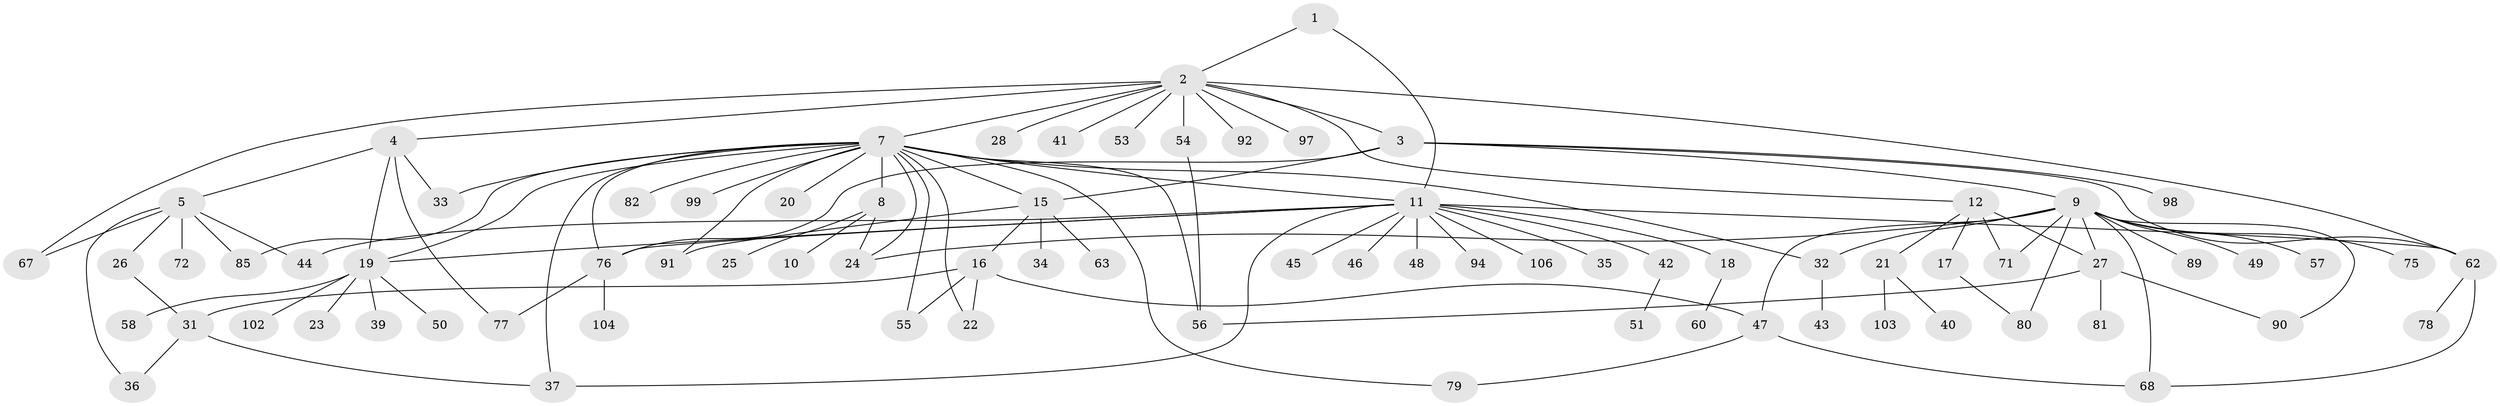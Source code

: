 // original degree distribution, {2: 0.2358490566037736, 14: 0.009433962264150943, 6: 0.02830188679245283, 7: 0.009433962264150943, 4: 0.05660377358490566, 5: 0.04716981132075472, 17: 0.009433962264150943, 12: 0.009433962264150943, 1: 0.41509433962264153, 13: 0.009433962264150943, 3: 0.16037735849056603, 9: 0.009433962264150943}
// Generated by graph-tools (version 1.1) at 2025/11/02/27/25 16:11:09]
// undirected, 79 vertices, 111 edges
graph export_dot {
graph [start="1"]
  node [color=gray90,style=filled];
  1;
  2 [super="+14"];
  3;
  4 [super="+29"];
  5 [super="+6"];
  7 [super="+66"];
  8 [super="+93"];
  9 [super="+70"];
  10;
  11 [super="+13"];
  12 [super="+88"];
  15 [super="+86"];
  16 [super="+105"];
  17 [super="+52"];
  18;
  19 [super="+61"];
  20 [super="+73"];
  21 [super="+101"];
  22 [super="+64"];
  23;
  24 [super="+95"];
  25;
  26;
  27 [super="+30"];
  28;
  31 [super="+38"];
  32;
  33;
  34;
  35;
  36 [super="+87"];
  37 [super="+100"];
  39;
  40;
  41;
  42;
  43;
  44;
  45 [super="+74"];
  46;
  47 [super="+69"];
  48;
  49 [super="+65"];
  50;
  51;
  53;
  54;
  55;
  56 [super="+59"];
  57;
  58;
  60;
  62 [super="+83"];
  63;
  67;
  68;
  71;
  72;
  75;
  76 [super="+96"];
  77;
  78;
  79;
  80 [super="+84"];
  81;
  82;
  85;
  89;
  90;
  91;
  92;
  94;
  97;
  98;
  99;
  102;
  103;
  104;
  106;
  1 -- 2;
  1 -- 11;
  2 -- 3;
  2 -- 4;
  2 -- 7;
  2 -- 12;
  2 -- 28;
  2 -- 41;
  2 -- 53;
  2 -- 54 [weight=2];
  2 -- 62;
  2 -- 67;
  2 -- 92;
  2 -- 97;
  3 -- 9;
  3 -- 15;
  3 -- 62;
  3 -- 98;
  3 -- 76;
  4 -- 5;
  4 -- 19;
  4 -- 33;
  4 -- 77 [weight=2];
  5 -- 72;
  5 -- 85;
  5 -- 67;
  5 -- 36;
  5 -- 26;
  5 -- 44;
  7 -- 8;
  7 -- 11;
  7 -- 19;
  7 -- 20;
  7 -- 22;
  7 -- 24;
  7 -- 33;
  7 -- 55;
  7 -- 76;
  7 -- 79;
  7 -- 85;
  7 -- 91;
  7 -- 99;
  7 -- 15;
  7 -- 32;
  7 -- 82;
  7 -- 37;
  7 -- 56;
  8 -- 10;
  8 -- 25;
  8 -- 24;
  9 -- 24;
  9 -- 27;
  9 -- 32;
  9 -- 47;
  9 -- 49;
  9 -- 57;
  9 -- 68;
  9 -- 71;
  9 -- 80;
  9 -- 90;
  9 -- 89;
  9 -- 75;
  11 -- 18;
  11 -- 35;
  11 -- 37;
  11 -- 44;
  11 -- 45;
  11 -- 46;
  11 -- 48;
  11 -- 62;
  11 -- 94;
  11 -- 106;
  11 -- 19;
  11 -- 42;
  11 -- 76;
  12 -- 17;
  12 -- 21;
  12 -- 27 [weight=2];
  12 -- 71;
  15 -- 16;
  15 -- 34;
  15 -- 63;
  15 -- 91;
  16 -- 22;
  16 -- 55;
  16 -- 31;
  16 -- 47;
  17 -- 80;
  18 -- 60;
  19 -- 23;
  19 -- 39;
  19 -- 50;
  19 -- 58;
  19 -- 102;
  21 -- 40;
  21 -- 103;
  26 -- 31;
  27 -- 81;
  27 -- 90;
  27 -- 56;
  31 -- 36;
  31 -- 37;
  32 -- 43;
  42 -- 51;
  47 -- 68;
  47 -- 79;
  54 -- 56;
  62 -- 68;
  62 -- 78;
  76 -- 77;
  76 -- 104;
}
